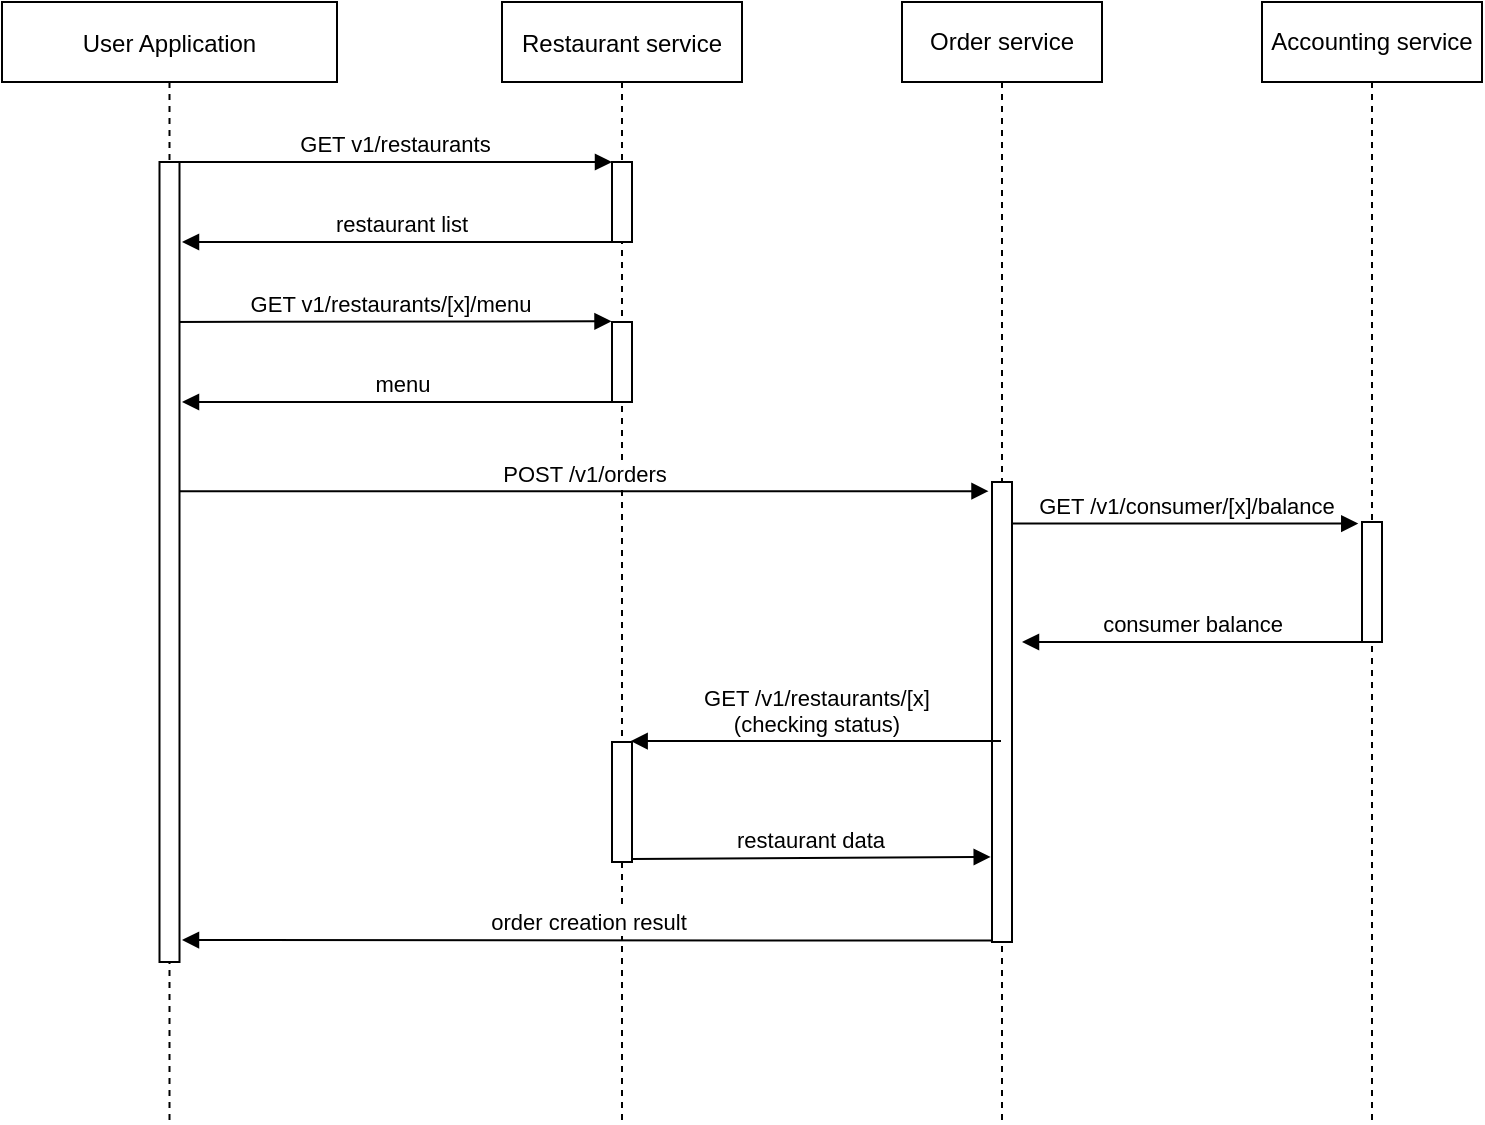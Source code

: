<mxfile version="18.2.1" type="device"><diagram id="kgpKYQtTHZ0yAKxKKP6v" name="Page-1"><mxGraphModel dx="760" dy="661" grid="1" gridSize="10" guides="1" tooltips="1" connect="1" arrows="1" fold="1" page="1" pageScale="1" pageWidth="850" pageHeight="1100" background="#ffffff" math="0" shadow="0"><root><mxCell id="0"/><mxCell id="1" parent="0"/><mxCell id="uQasox73V1kUc534GXcm-25" value="restaurant data" style="html=1;verticalAlign=bottom;endArrow=block;rounded=0;exitX=0.933;exitY=0.974;exitDx=0;exitDy=0;exitPerimeter=0;entryX=-0.064;entryY=0.815;entryDx=0;entryDy=0;entryPerimeter=0;" edge="1" parent="1" source="uQasox73V1kUc534GXcm-22" target="uQasox73V1kUc534GXcm-11"><mxGeometry width="80" relative="1" as="geometry"><mxPoint x="430" y="549" as="sourcePoint"/><mxPoint x="610" y="510" as="targetPoint"/></mxGeometry></mxCell><mxCell id="uQasox73V1kUc534GXcm-7" value="GET v1/restaurants/[x]/menu" style="html=1;verticalAlign=bottom;endArrow=block;rounded=0;entryX=-0.025;entryY=-0.009;entryDx=0;entryDy=0;entryPerimeter=0;" edge="1" parent="1" target="uQasox73V1kUc534GXcm-3"><mxGeometry width="80" relative="1" as="geometry"><mxPoint x="204" y="240" as="sourcePoint"/><mxPoint x="390" y="240" as="targetPoint"/></mxGeometry></mxCell><mxCell id="3nuBFxr9cyL0pnOWT2aG-1" value="User Application" style="shape=umlLifeline;perimeter=lifelinePerimeter;container=1;collapsible=0;recursiveResize=0;rounded=0;shadow=0;strokeWidth=1;" parent="1" vertex="1"><mxGeometry x="120" y="80" width="167.5" height="560" as="geometry"/></mxCell><mxCell id="3nuBFxr9cyL0pnOWT2aG-2" value="" style="points=[];perimeter=orthogonalPerimeter;rounded=0;shadow=0;strokeWidth=1;" parent="3nuBFxr9cyL0pnOWT2aG-1" vertex="1"><mxGeometry x="78.75" y="80" width="10" height="400" as="geometry"/></mxCell><mxCell id="3nuBFxr9cyL0pnOWT2aG-5" value="Restaurant service" style="shape=umlLifeline;perimeter=lifelinePerimeter;container=1;collapsible=0;recursiveResize=0;rounded=0;shadow=0;strokeWidth=1;" parent="1" vertex="1"><mxGeometry x="370" y="80" width="120" height="560" as="geometry"/></mxCell><mxCell id="3nuBFxr9cyL0pnOWT2aG-6" value="" style="points=[];perimeter=orthogonalPerimeter;rounded=0;shadow=0;strokeWidth=1;" parent="3nuBFxr9cyL0pnOWT2aG-5" vertex="1"><mxGeometry x="55" y="80" width="10" height="40" as="geometry"/></mxCell><mxCell id="uQasox73V1kUc534GXcm-3" value="" style="points=[];perimeter=orthogonalPerimeter;rounded=0;shadow=0;strokeWidth=1;" vertex="1" parent="3nuBFxr9cyL0pnOWT2aG-5"><mxGeometry x="55" y="160" width="10" height="40" as="geometry"/></mxCell><mxCell id="uQasox73V1kUc534GXcm-22" value="" style="points=[];perimeter=orthogonalPerimeter;rounded=0;shadow=0;strokeWidth=1;" vertex="1" parent="3nuBFxr9cyL0pnOWT2aG-5"><mxGeometry x="55" y="370" width="10" height="60" as="geometry"/></mxCell><mxCell id="3nuBFxr9cyL0pnOWT2aG-8" value="GET v1/restaurants" style="verticalAlign=bottom;endArrow=block;entryX=0;entryY=0;shadow=0;strokeWidth=1;" parent="1" source="3nuBFxr9cyL0pnOWT2aG-2" target="3nuBFxr9cyL0pnOWT2aG-6" edge="1"><mxGeometry relative="1" as="geometry"><mxPoint x="275" y="160" as="sourcePoint"/></mxGeometry></mxCell><mxCell id="3nuBFxr9cyL0pnOWT2aG-9" value="restaurant list" style="verticalAlign=bottom;endArrow=block;shadow=0;strokeWidth=1;" parent="1" edge="1"><mxGeometry relative="1" as="geometry"><mxPoint x="430" y="200" as="sourcePoint"/><mxPoint x="210" y="200" as="targetPoint"/></mxGeometry></mxCell><mxCell id="uQasox73V1kUc534GXcm-8" value="menu" style="html=1;verticalAlign=bottom;endArrow=block;rounded=0;startArrow=none;" edge="1" parent="1" source="3nuBFxr9cyL0pnOWT2aG-5"><mxGeometry width="80" relative="1" as="geometry"><mxPoint x="390" y="280" as="sourcePoint"/><mxPoint x="210" y="280" as="targetPoint"/></mxGeometry></mxCell><mxCell id="uQasox73V1kUc534GXcm-10" value="Order service" style="shape=umlLifeline;perimeter=lifelinePerimeter;whiteSpace=wrap;html=1;container=1;collapsible=0;recursiveResize=0;outlineConnect=0;" vertex="1" parent="1"><mxGeometry x="570" y="80" width="100" height="560" as="geometry"/></mxCell><mxCell id="uQasox73V1kUc534GXcm-11" value="" style="points=[];perimeter=orthogonalPerimeter;rounded=0;shadow=0;strokeWidth=1;" vertex="1" parent="uQasox73V1kUc534GXcm-10"><mxGeometry x="45" y="240" width="10" height="230" as="geometry"/></mxCell><mxCell id="uQasox73V1kUc534GXcm-17" value="Accounting service" style="shape=umlLifeline;perimeter=lifelinePerimeter;whiteSpace=wrap;html=1;container=1;collapsible=0;recursiveResize=0;outlineConnect=0;" vertex="1" parent="1"><mxGeometry x="750" y="80" width="110" height="560" as="geometry"/></mxCell><mxCell id="uQasox73V1kUc534GXcm-18" value="" style="points=[];perimeter=orthogonalPerimeter;rounded=0;shadow=0;strokeWidth=1;" vertex="1" parent="uQasox73V1kUc534GXcm-17"><mxGeometry x="50" y="260" width="10" height="60" as="geometry"/></mxCell><mxCell id="uQasox73V1kUc534GXcm-19" value="POST /v1/orders" style="html=1;verticalAlign=bottom;endArrow=block;rounded=0;entryX=-0.175;entryY=0.02;entryDx=0;entryDy=0;entryPerimeter=0;" edge="1" parent="1" source="3nuBFxr9cyL0pnOWT2aG-2" target="uQasox73V1kUc534GXcm-11"><mxGeometry width="80" relative="1" as="geometry"><mxPoint x="380" y="320" as="sourcePoint"/><mxPoint x="460" y="320" as="targetPoint"/></mxGeometry></mxCell><mxCell id="uQasox73V1kUc534GXcm-20" value="GET /v1/consumer/[x]/balance" style="html=1;verticalAlign=bottom;endArrow=block;rounded=0;entryX=-0.187;entryY=0.013;entryDx=0;entryDy=0;entryPerimeter=0;" edge="1" parent="1" source="uQasox73V1kUc534GXcm-11" target="uQasox73V1kUc534GXcm-18"><mxGeometry width="80" relative="1" as="geometry"><mxPoint x="630" y="340" as="sourcePoint"/><mxPoint x="700" y="340" as="targetPoint"/></mxGeometry></mxCell><mxCell id="uQasox73V1kUc534GXcm-21" value="consumer balance" style="html=1;verticalAlign=bottom;endArrow=block;rounded=0;" edge="1" parent="1"><mxGeometry width="80" relative="1" as="geometry"><mxPoint x="800" y="400" as="sourcePoint"/><mxPoint x="630" y="400" as="targetPoint"/></mxGeometry></mxCell><mxCell id="uQasox73V1kUc534GXcm-24" value="GET /v1/restaurants/[x]&lt;br&gt;(checking status)" style="html=1;verticalAlign=bottom;endArrow=block;rounded=0;entryX=0.933;entryY=-0.008;entryDx=0;entryDy=0;entryPerimeter=0;" edge="1" parent="1" source="uQasox73V1kUc534GXcm-10" target="uQasox73V1kUc534GXcm-22"><mxGeometry width="80" relative="1" as="geometry"><mxPoint x="500" y="540" as="sourcePoint"/><mxPoint x="580" y="540" as="targetPoint"/></mxGeometry></mxCell><mxCell id="uQasox73V1kUc534GXcm-26" value="order creation result" style="html=1;verticalAlign=bottom;endArrow=block;rounded=0;exitX=0.02;exitY=0.997;exitDx=0;exitDy=0;exitPerimeter=0;" edge="1" parent="1" source="uQasox73V1kUc534GXcm-11"><mxGeometry width="80" relative="1" as="geometry"><mxPoint x="290" y="540" as="sourcePoint"/><mxPoint x="210" y="549" as="targetPoint"/></mxGeometry></mxCell></root></mxGraphModel></diagram></mxfile>